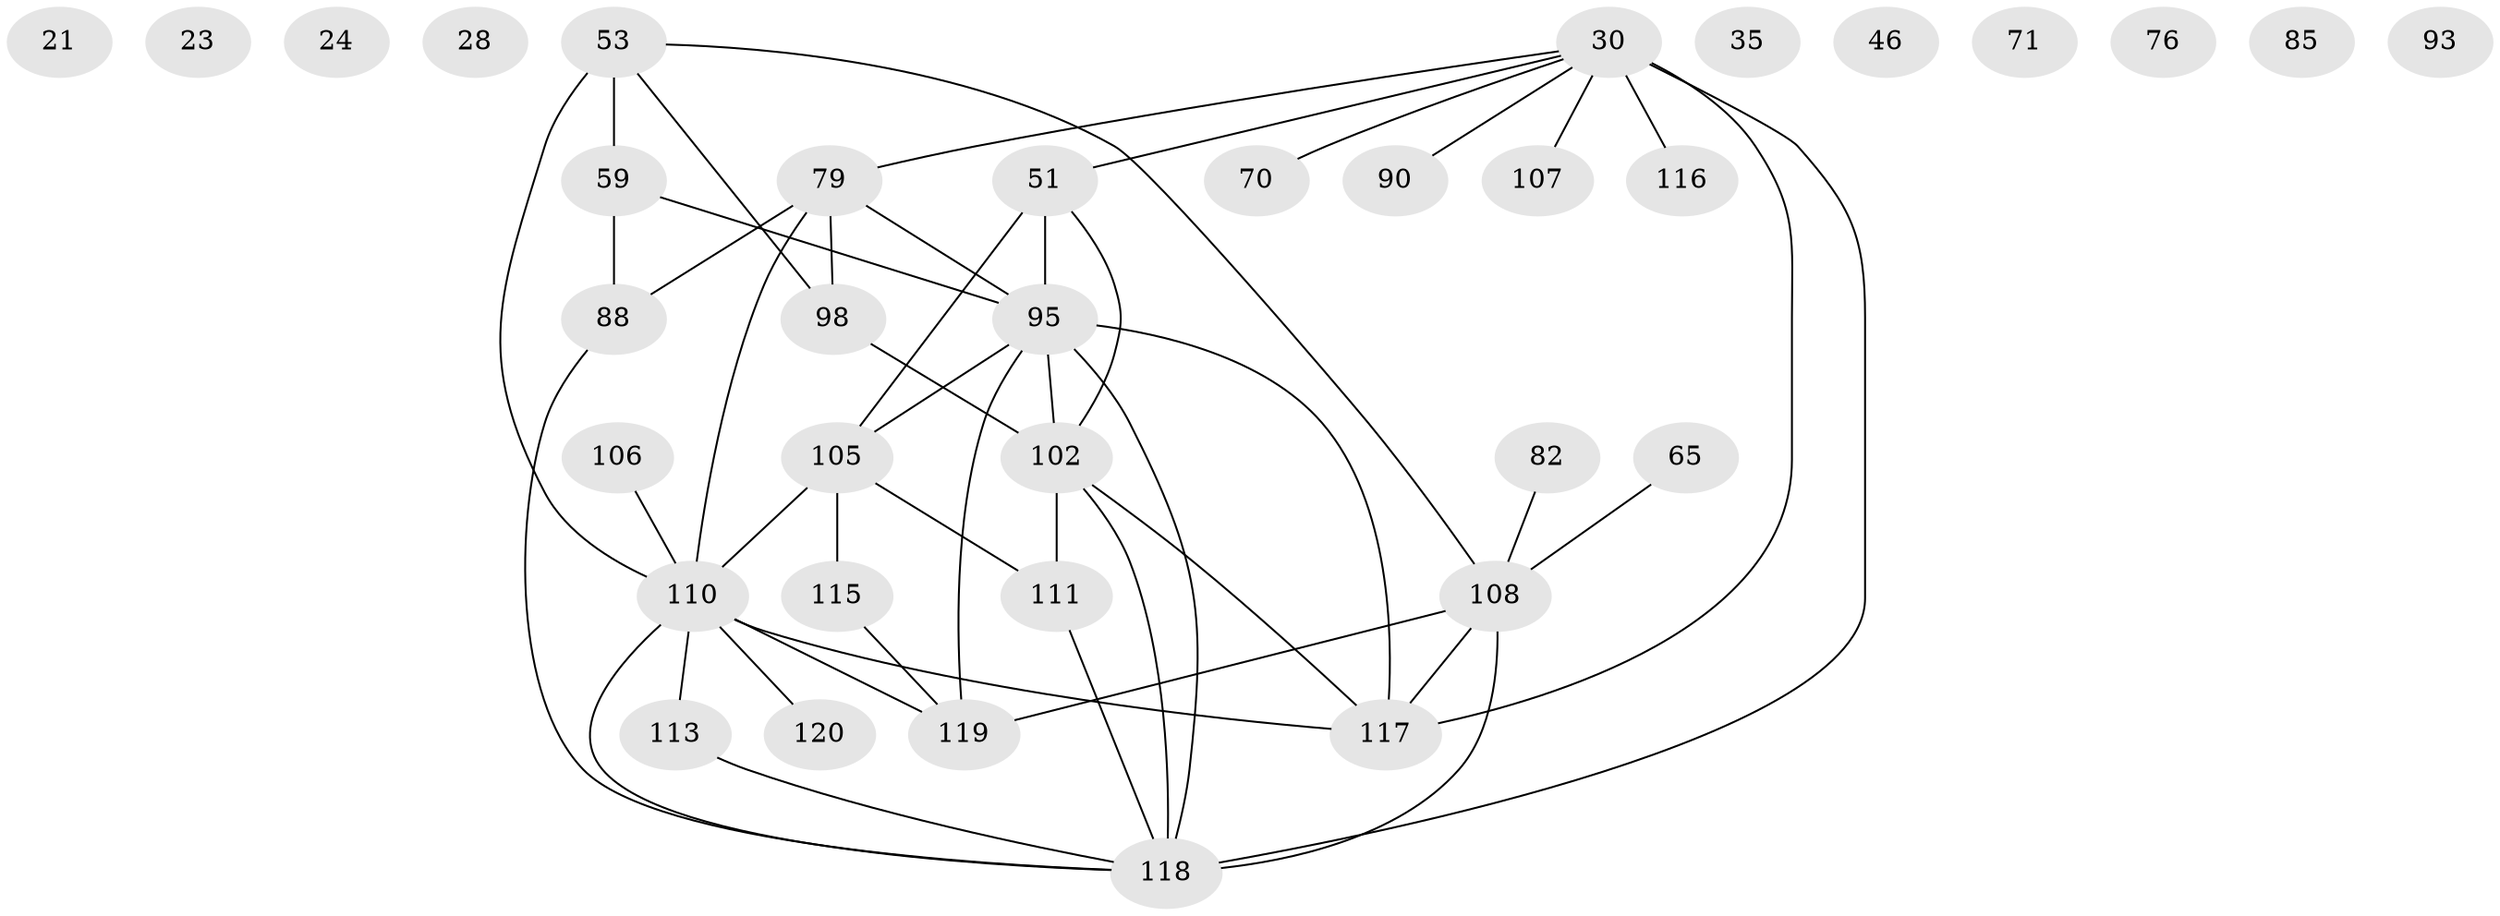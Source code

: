 // original degree distribution, {5: 0.09166666666666666, 3: 0.19166666666666668, 9: 0.008333333333333333, 2: 0.25833333333333336, 1: 0.11666666666666667, 4: 0.19166666666666668, 0: 0.08333333333333333, 6: 0.041666666666666664, 8: 0.008333333333333333, 7: 0.008333333333333333}
// Generated by graph-tools (version 1.1) at 2025/43/03/04/25 21:43:39]
// undirected, 36 vertices, 48 edges
graph export_dot {
graph [start="1"]
  node [color=gray90,style=filled];
  21;
  23;
  24;
  28;
  30 [super="+9"];
  35;
  46;
  51 [super="+39"];
  53;
  59 [super="+1"];
  65;
  70;
  71;
  76;
  79;
  82;
  85;
  88 [super="+42+67"];
  90 [super="+29"];
  93;
  95 [super="+81+73+84+78+58"];
  98 [super="+57"];
  102 [super="+64+96"];
  105 [super="+44+43+40+38"];
  106;
  107 [super="+12+74"];
  108 [super="+14+31+7+60"];
  110 [super="+104+86+77"];
  111 [super="+13"];
  113 [super="+109"];
  115;
  116;
  117 [super="+27+100"];
  118 [super="+112+72+19+62+91+101"];
  119 [super="+114+103"];
  120 [super="+99"];
  30 -- 70;
  30 -- 107 [weight=2];
  30 -- 79;
  30 -- 51 [weight=2];
  30 -- 116;
  30 -- 117 [weight=2];
  30 -- 90;
  30 -- 118 [weight=4];
  51 -- 105;
  51 -- 102;
  51 -- 95 [weight=2];
  53 -- 59 [weight=2];
  53 -- 108;
  53 -- 98;
  53 -- 110 [weight=2];
  59 -- 88 [weight=2];
  59 -- 95;
  65 -- 108;
  79 -- 88;
  79 -- 98;
  79 -- 95 [weight=2];
  79 -- 110 [weight=3];
  82 -- 108;
  88 -- 118 [weight=2];
  95 -- 102;
  95 -- 119 [weight=4];
  95 -- 117;
  95 -- 118 [weight=2];
  95 -- 105 [weight=2];
  98 -- 102;
  102 -- 117 [weight=2];
  102 -- 111 [weight=4];
  102 -- 118;
  105 -- 110 [weight=5];
  105 -- 115;
  105 -- 111 [weight=2];
  106 -- 110;
  108 -- 117 [weight=2];
  108 -- 119;
  108 -- 118 [weight=3];
  110 -- 117 [weight=3];
  110 -- 119 [weight=5];
  110 -- 118 [weight=3];
  110 -- 120;
  110 -- 113;
  111 -- 118;
  113 -- 118 [weight=3];
  115 -- 119;
}
